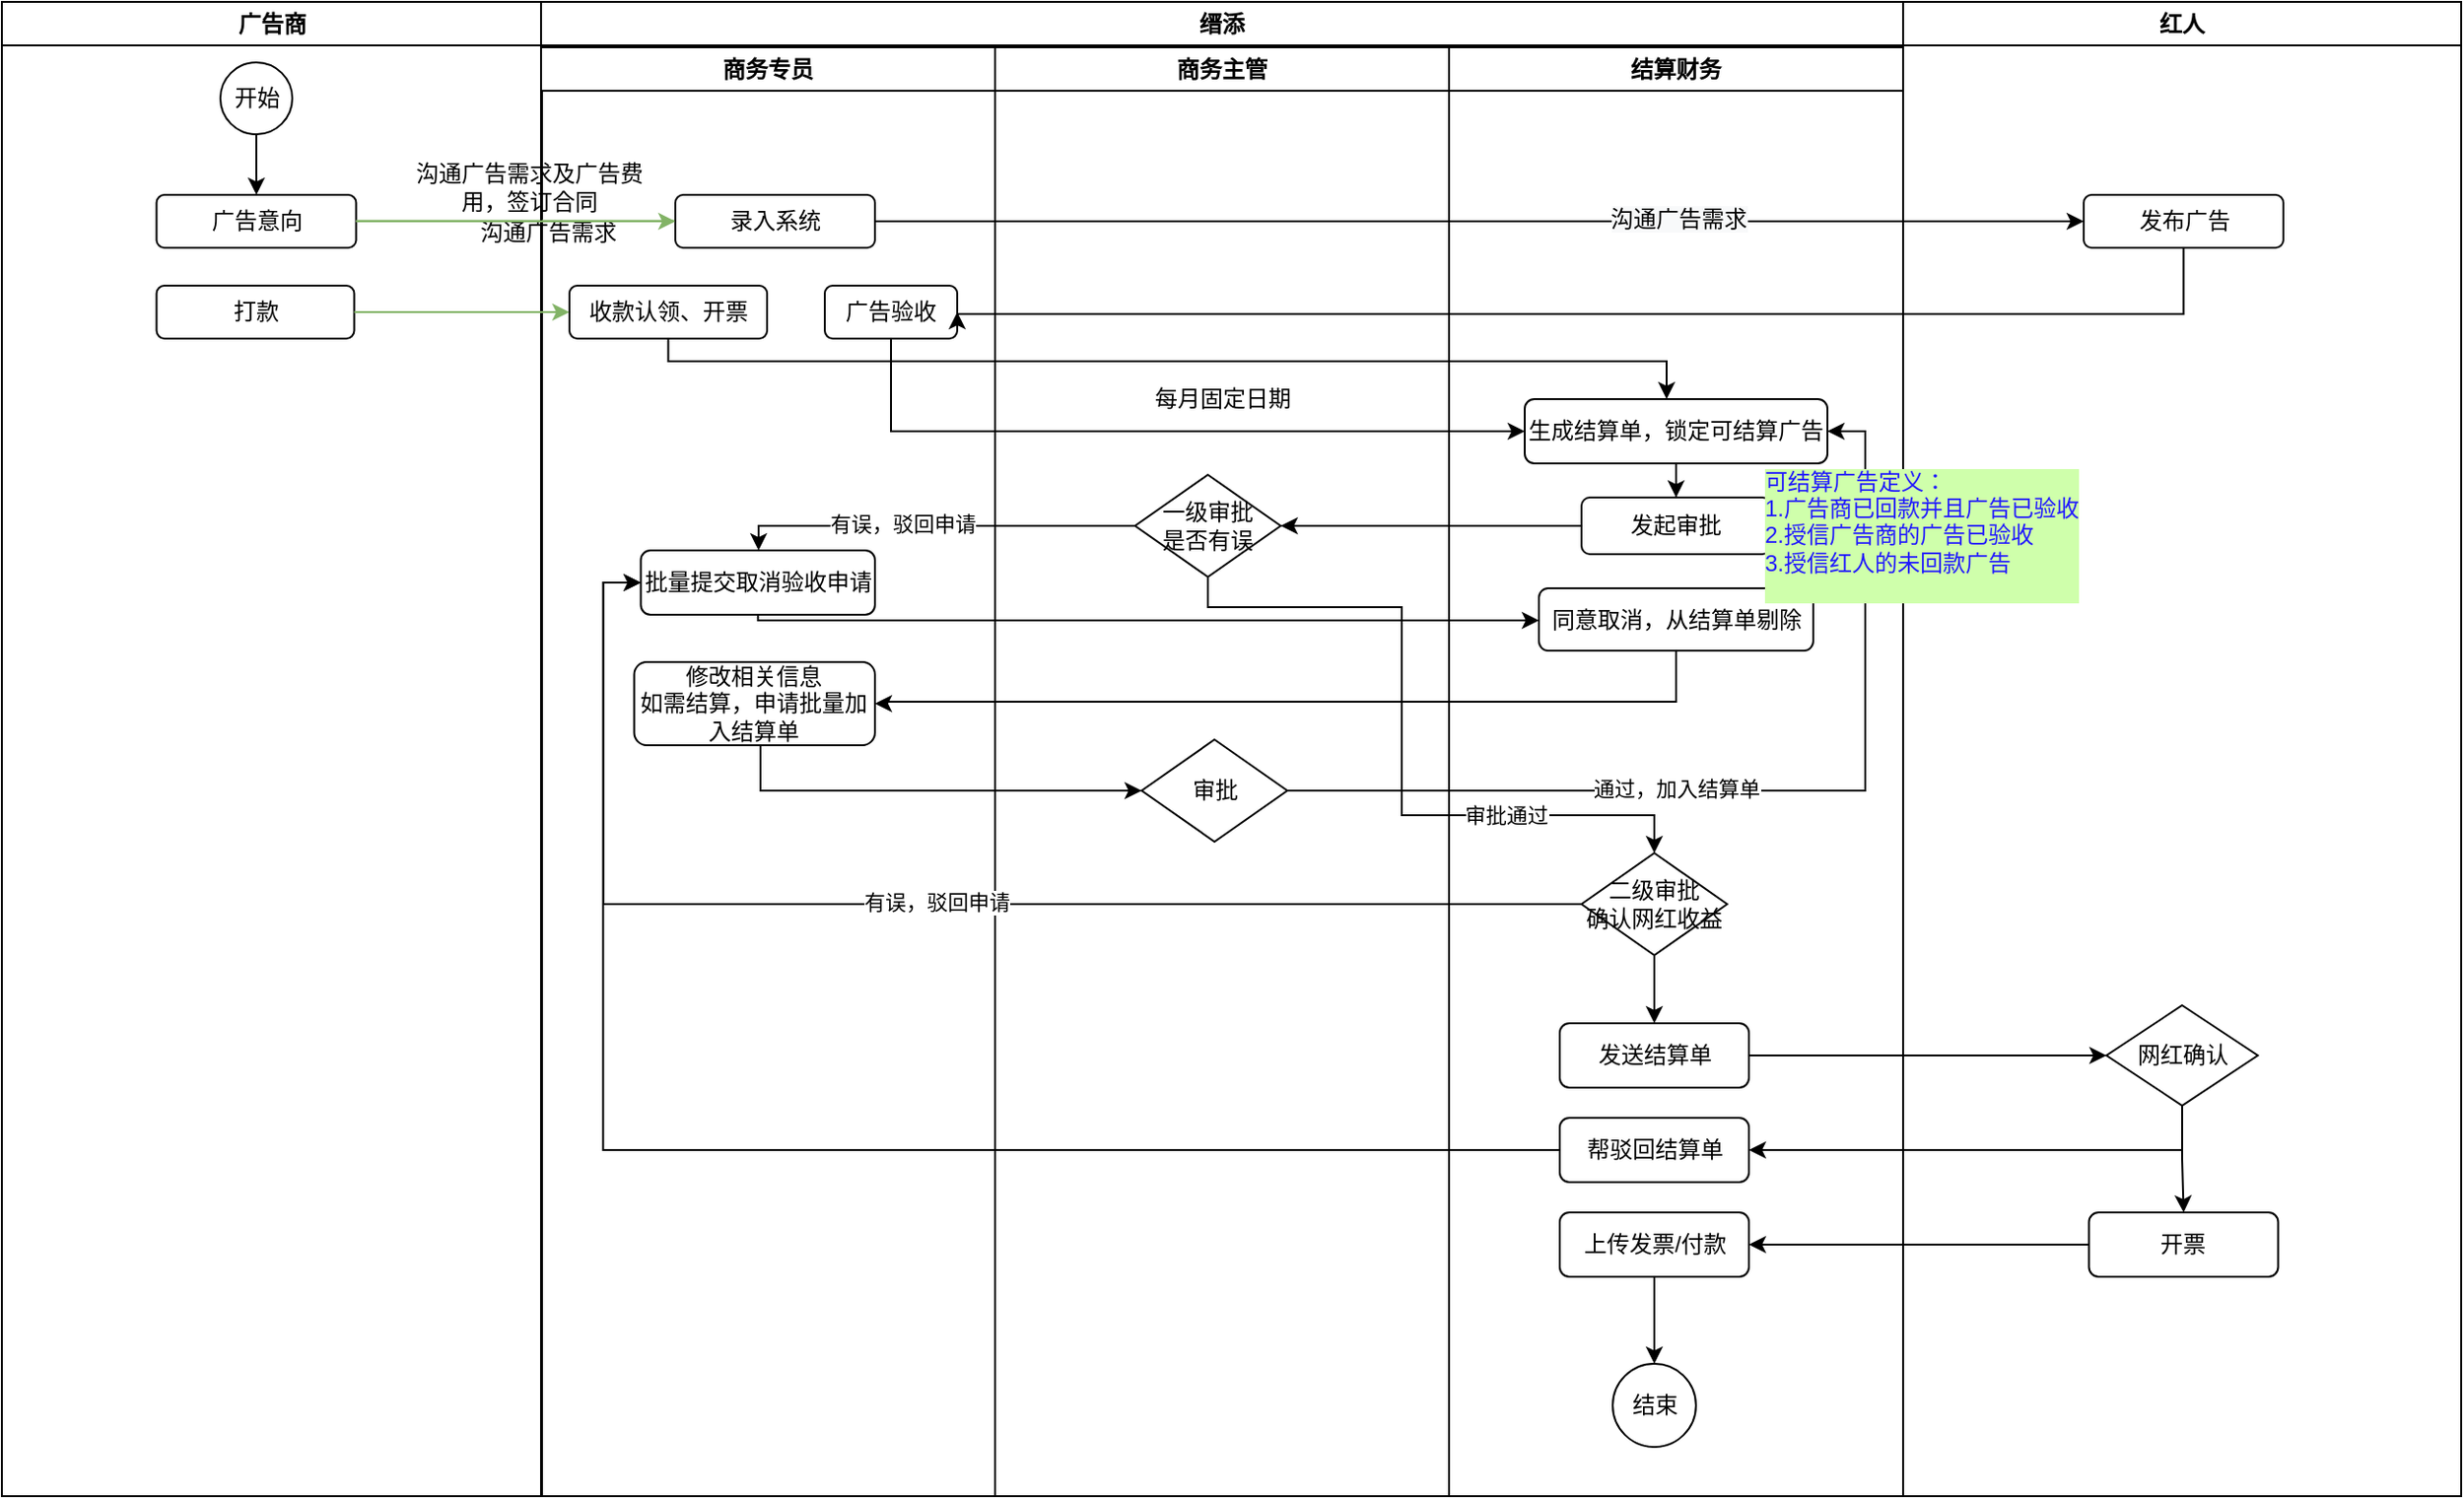 <mxfile version="15.2.5" type="github">
  <diagram name="Page-1" id="e7e014a7-5840-1c2e-5031-d8a46d1fe8dd">
    <mxGraphModel dx="1635" dy="866" grid="1" gridSize="10" guides="1" tooltips="1" connect="1" arrows="1" fold="1" page="1" pageScale="1" pageWidth="1169" pageHeight="826" background="none" math="0" shadow="0">
      <root>
        <mxCell id="0" />
        <mxCell id="1" parent="0" />
        <mxCell id="2" value="广告商" style="swimlane;whiteSpace=wrap" parent="1" vertex="1">
          <mxGeometry x="20" y="20" width="285.5" height="790" as="geometry" />
        </mxCell>
        <mxCell id="EuBQ1Uk0UbVm1_WswHTq-43" style="edgeStyle=orthogonalEdgeStyle;rounded=0;orthogonalLoop=1;jettySize=auto;html=1;" parent="2" source="EuBQ1Uk0UbVm1_WswHTq-41" target="EuBQ1Uk0UbVm1_WswHTq-42" edge="1">
          <mxGeometry relative="1" as="geometry" />
        </mxCell>
        <mxCell id="EuBQ1Uk0UbVm1_WswHTq-41" value="开始" style="ellipse;whiteSpace=wrap;html=1;aspect=fixed;" parent="2" vertex="1">
          <mxGeometry x="115.5" y="32" width="38" height="38" as="geometry" />
        </mxCell>
        <mxCell id="EuBQ1Uk0UbVm1_WswHTq-42" value="广告意向" style="rounded=1;whiteSpace=wrap;html=1;" parent="2" vertex="1">
          <mxGeometry x="81.75" y="102" width="105.5" height="28" as="geometry" />
        </mxCell>
        <mxCell id="EuBQ1Uk0UbVm1_WswHTq-55" value="打款" style="rounded=1;whiteSpace=wrap;html=1;" parent="2" vertex="1">
          <mxGeometry x="81.75" y="150" width="104.5" height="28" as="geometry" />
        </mxCell>
        <mxCell id="EuBQ1Uk0UbVm1_WswHTq-70" style="edgeStyle=orthogonalEdgeStyle;rounded=0;orthogonalLoop=1;jettySize=auto;html=1;fillColor=#d5e8d4;strokeColor=#82b366;" parent="2" edge="1">
          <mxGeometry relative="1" as="geometry">
            <mxPoint x="187.25" y="115.71" as="sourcePoint" />
            <mxPoint x="380.5" y="115.71" as="targetPoint" />
          </mxGeometry>
        </mxCell>
        <mxCell id="3" value="缙添" style="swimlane;whiteSpace=wrap;swimlaneLine=1;" parent="1" vertex="1">
          <mxGeometry x="305" y="20" width="720" height="790" as="geometry">
            <mxRectangle x="444.5" y="128" width="60" height="23" as="alternateBounds" />
          </mxGeometry>
        </mxCell>
        <mxCell id="EuBQ1Uk0UbVm1_WswHTq-48" value="沟通广告需求及广告费用，签订合同" style="text;html=1;strokeColor=none;fillColor=none;align=center;verticalAlign=middle;whiteSpace=wrap;rounded=0;" parent="3" vertex="1">
          <mxGeometry x="-74.5" y="82" width="135.5" height="32" as="geometry" />
        </mxCell>
        <mxCell id="eJH0rVVVb4Bd_16MOeba-6" value="商务专员" style="swimlane;whiteSpace=wrap;sketch=0;rounded=0;shadow=0;startSize=23;" vertex="1" parent="3">
          <mxGeometry y="24" width="240" height="766" as="geometry" />
        </mxCell>
        <mxCell id="eJH0rVVVb4Bd_16MOeba-8" value="沟通广告需求" style="text;html=1;strokeColor=none;fillColor=none;align=center;verticalAlign=middle;whiteSpace=wrap;rounded=0;" vertex="1" parent="eJH0rVVVb4Bd_16MOeba-6">
          <mxGeometry x="-64.5" y="82" width="135.5" height="32" as="geometry" />
        </mxCell>
        <mxCell id="EuBQ1Uk0UbVm1_WswHTq-52" value="广告验收" style="rounded=1;whiteSpace=wrap;html=1;" parent="eJH0rVVVb4Bd_16MOeba-6" vertex="1">
          <mxGeometry x="150" y="126" width="70" height="28" as="geometry" />
        </mxCell>
        <mxCell id="EuBQ1Uk0UbVm1_WswHTq-57" value="收款认领、开票" style="rounded=1;whiteSpace=wrap;html=1;" parent="eJH0rVVVb4Bd_16MOeba-6" vertex="1">
          <mxGeometry x="15" y="126" width="104.5" height="28" as="geometry" />
        </mxCell>
        <mxCell id="EuBQ1Uk0UbVm1_WswHTq-44" value="录入系统" style="rounded=1;whiteSpace=wrap;html=1;" parent="eJH0rVVVb4Bd_16MOeba-6" vertex="1">
          <mxGeometry x="71" y="78" width="105.5" height="28" as="geometry" />
        </mxCell>
        <mxCell id="eJH0rVVVb4Bd_16MOeba-38" value="批量提交取消验收申请" style="rounded=1;whiteSpace=wrap;html=1;" vertex="1" parent="eJH0rVVVb4Bd_16MOeba-6">
          <mxGeometry x="52.75" y="266" width="123.75" height="34" as="geometry" />
        </mxCell>
        <mxCell id="eJH0rVVVb4Bd_16MOeba-42" value="修改相关信息&lt;br&gt;如需结算，申请批量加入结算单" style="rounded=1;whiteSpace=wrap;html=1;labelBackgroundColor=none;fontColor=default;align=center;" vertex="1" parent="eJH0rVVVb4Bd_16MOeba-6">
          <mxGeometry x="49.25" y="325" width="127.25" height="44" as="geometry" />
        </mxCell>
        <mxCell id="eJH0rVVVb4Bd_16MOeba-11" value="商务主管" style="swimlane;whiteSpace=wrap;sketch=0;rounded=0;shadow=0;" vertex="1" parent="3">
          <mxGeometry x="240" y="24" width="240" height="766" as="geometry" />
        </mxCell>
        <mxCell id="eJH0rVVVb4Bd_16MOeba-28" value="每月固定日期" style="text;html=1;strokeColor=none;fillColor=none;align=center;verticalAlign=middle;whiteSpace=wrap;rounded=0;" vertex="1" parent="eJH0rVVVb4Bd_16MOeba-11">
          <mxGeometry x="77.5" y="176" width="85" height="20" as="geometry" />
        </mxCell>
        <mxCell id="eJH0rVVVb4Bd_16MOeba-36" value="一级审批&lt;br&gt;是否有误" style="rhombus;whiteSpace=wrap;html=1;labelBackgroundColor=none;fontColor=default;align=center;" vertex="1" parent="eJH0rVVVb4Bd_16MOeba-11">
          <mxGeometry x="74" y="226" width="77" height="54" as="geometry" />
        </mxCell>
        <mxCell id="eJH0rVVVb4Bd_16MOeba-48" value="审批" style="rhombus;whiteSpace=wrap;html=1;labelBackgroundColor=none;fontColor=default;align=center;" vertex="1" parent="eJH0rVVVb4Bd_16MOeba-11">
          <mxGeometry x="77.5" y="366" width="77" height="54" as="geometry" />
        </mxCell>
        <mxCell id="eJH0rVVVb4Bd_16MOeba-15" value="结算财务" style="swimlane;whiteSpace=wrap;sketch=0;rounded=0;shadow=0;" vertex="1" parent="3">
          <mxGeometry x="480" y="24" width="240" height="766" as="geometry" />
        </mxCell>
        <mxCell id="eJH0rVVVb4Bd_16MOeba-56" style="edgeStyle=orthogonalEdgeStyle;rounded=0;orthogonalLoop=1;jettySize=auto;html=1;fontColor=default;" edge="1" parent="eJH0rVVVb4Bd_16MOeba-15" source="eJH0rVVVb4Bd_16MOeba-25" target="eJH0rVVVb4Bd_16MOeba-55">
          <mxGeometry relative="1" as="geometry" />
        </mxCell>
        <mxCell id="eJH0rVVVb4Bd_16MOeba-25" value="生成结算单，锁定可结算广告" style="rounded=1;whiteSpace=wrap;html=1;" vertex="1" parent="eJH0rVVVb4Bd_16MOeba-15">
          <mxGeometry x="40" y="186" width="160" height="34" as="geometry" />
        </mxCell>
        <mxCell id="eJH0rVVVb4Bd_16MOeba-40" value="同意取消，从结算单剔除" style="rounded=1;whiteSpace=wrap;html=1;" vertex="1" parent="eJH0rVVVb4Bd_16MOeba-15">
          <mxGeometry x="47.5" y="286" width="145" height="33" as="geometry" />
        </mxCell>
        <mxCell id="eJH0rVVVb4Bd_16MOeba-55" value="发起审批" style="rounded=1;whiteSpace=wrap;html=1;" vertex="1" parent="eJH0rVVVb4Bd_16MOeba-15">
          <mxGeometry x="70" y="238" width="100" height="30" as="geometry" />
        </mxCell>
        <mxCell id="eJH0rVVVb4Bd_16MOeba-65" style="edgeStyle=orthogonalEdgeStyle;rounded=0;orthogonalLoop=1;jettySize=auto;html=1;entryX=0.5;entryY=0;entryDx=0;entryDy=0;fontColor=default;" edge="1" parent="eJH0rVVVb4Bd_16MOeba-15" source="eJH0rVVVb4Bd_16MOeba-59" target="eJH0rVVVb4Bd_16MOeba-64">
          <mxGeometry relative="1" as="geometry" />
        </mxCell>
        <mxCell id="eJH0rVVVb4Bd_16MOeba-59" value="二级审批&lt;br&gt;确认网红收益" style="rhombus;whiteSpace=wrap;html=1;labelBackgroundColor=none;fontColor=default;align=center;" vertex="1" parent="eJH0rVVVb4Bd_16MOeba-15">
          <mxGeometry x="70" y="426" width="77" height="54" as="geometry" />
        </mxCell>
        <mxCell id="eJH0rVVVb4Bd_16MOeba-64" value="发送结算单" style="rounded=1;whiteSpace=wrap;html=1;labelBackgroundColor=none;fontColor=default;align=center;" vertex="1" parent="eJH0rVVVb4Bd_16MOeba-15">
          <mxGeometry x="58.5" y="516" width="100" height="34" as="geometry" />
        </mxCell>
        <mxCell id="eJH0rVVVb4Bd_16MOeba-69" value="帮驳回结算单" style="rounded=1;whiteSpace=wrap;html=1;labelBackgroundColor=none;fontColor=default;align=center;" vertex="1" parent="eJH0rVVVb4Bd_16MOeba-15">
          <mxGeometry x="58.5" y="566" width="100" height="34" as="geometry" />
        </mxCell>
        <mxCell id="EuBQ1Uk0UbVm1_WswHTq-65" value="结束" style="ellipse;whiteSpace=wrap;html=1;aspect=fixed;" parent="eJH0rVVVb4Bd_16MOeba-15" vertex="1">
          <mxGeometry x="86.5" y="696" width="44" height="44" as="geometry" />
        </mxCell>
        <mxCell id="eJH0rVVVb4Bd_16MOeba-77" style="edgeStyle=orthogonalEdgeStyle;rounded=0;orthogonalLoop=1;jettySize=auto;html=1;fontColor=default;" edge="1" parent="eJH0rVVVb4Bd_16MOeba-15" source="eJH0rVVVb4Bd_16MOeba-75" target="EuBQ1Uk0UbVm1_WswHTq-65">
          <mxGeometry relative="1" as="geometry" />
        </mxCell>
        <mxCell id="eJH0rVVVb4Bd_16MOeba-75" value="上传发票/付款" style="rounded=1;whiteSpace=wrap;html=1;labelBackgroundColor=none;fontColor=default;align=center;" vertex="1" parent="eJH0rVVVb4Bd_16MOeba-15">
          <mxGeometry x="58.5" y="616" width="100" height="34" as="geometry" />
        </mxCell>
        <mxCell id="eJH0rVVVb4Bd_16MOeba-26" style="edgeStyle=orthogonalEdgeStyle;rounded=0;orthogonalLoop=1;jettySize=auto;html=1;" edge="1" parent="3" source="EuBQ1Uk0UbVm1_WswHTq-57" target="eJH0rVVVb4Bd_16MOeba-25">
          <mxGeometry relative="1" as="geometry">
            <Array as="points">
              <mxPoint x="67" y="190" />
              <mxPoint x="595" y="190" />
            </Array>
          </mxGeometry>
        </mxCell>
        <mxCell id="eJH0rVVVb4Bd_16MOeba-30" style="edgeStyle=orthogonalEdgeStyle;rounded=0;orthogonalLoop=1;jettySize=auto;html=1;entryX=0;entryY=0.5;entryDx=0;entryDy=0;" edge="1" parent="3" source="EuBQ1Uk0UbVm1_WswHTq-52" target="eJH0rVVVb4Bd_16MOeba-25">
          <mxGeometry relative="1" as="geometry">
            <Array as="points">
              <mxPoint x="185" y="227" />
            </Array>
          </mxGeometry>
        </mxCell>
        <mxCell id="eJH0rVVVb4Bd_16MOeba-39" style="edgeStyle=orthogonalEdgeStyle;rounded=0;orthogonalLoop=1;jettySize=auto;html=1;fontColor=default;" edge="1" parent="3" source="eJH0rVVVb4Bd_16MOeba-36" target="eJH0rVVVb4Bd_16MOeba-38">
          <mxGeometry relative="1" as="geometry">
            <Array as="points">
              <mxPoint x="115" y="277" />
            </Array>
          </mxGeometry>
        </mxCell>
        <mxCell id="eJH0rVVVb4Bd_16MOeba-54" value="有误，驳回申请" style="edgeLabel;html=1;align=center;verticalAlign=middle;resizable=0;points=[];fontColor=default;" vertex="1" connectable="0" parent="eJH0rVVVb4Bd_16MOeba-39">
          <mxGeometry x="0.166" y="-1" relative="1" as="geometry">
            <mxPoint as="offset" />
          </mxGeometry>
        </mxCell>
        <mxCell id="eJH0rVVVb4Bd_16MOeba-41" style="edgeStyle=orthogonalEdgeStyle;rounded=0;orthogonalLoop=1;jettySize=auto;html=1;entryX=0;entryY=0.5;entryDx=0;entryDy=0;fontColor=default;" edge="1" parent="3" source="eJH0rVVVb4Bd_16MOeba-38" target="eJH0rVVVb4Bd_16MOeba-40">
          <mxGeometry relative="1" as="geometry">
            <Array as="points">
              <mxPoint x="115" y="327" />
              <mxPoint x="528" y="327" />
            </Array>
          </mxGeometry>
        </mxCell>
        <mxCell id="eJH0rVVVb4Bd_16MOeba-43" style="edgeStyle=orthogonalEdgeStyle;rounded=0;orthogonalLoop=1;jettySize=auto;html=1;entryX=1;entryY=0.5;entryDx=0;entryDy=0;fontColor=default;" edge="1" parent="3" source="eJH0rVVVb4Bd_16MOeba-40" target="eJH0rVVVb4Bd_16MOeba-42">
          <mxGeometry relative="1" as="geometry">
            <Array as="points">
              <mxPoint x="600" y="370" />
              <mxPoint x="180" y="370" />
            </Array>
          </mxGeometry>
        </mxCell>
        <mxCell id="eJH0rVVVb4Bd_16MOeba-49" style="edgeStyle=orthogonalEdgeStyle;rounded=0;orthogonalLoop=1;jettySize=auto;html=1;entryX=1;entryY=0.5;entryDx=0;entryDy=0;fontColor=default;" edge="1" parent="3" source="eJH0rVVVb4Bd_16MOeba-48" target="eJH0rVVVb4Bd_16MOeba-25">
          <mxGeometry relative="1" as="geometry" />
        </mxCell>
        <mxCell id="eJH0rVVVb4Bd_16MOeba-50" value="通过，加入结算单" style="edgeLabel;html=1;align=center;verticalAlign=middle;resizable=0;points=[];fontColor=default;" vertex="1" connectable="0" parent="eJH0rVVVb4Bd_16MOeba-49">
          <mxGeometry x="-0.202" y="1" relative="1" as="geometry">
            <mxPoint as="offset" />
          </mxGeometry>
        </mxCell>
        <mxCell id="eJH0rVVVb4Bd_16MOeba-51" style="edgeStyle=orthogonalEdgeStyle;rounded=0;orthogonalLoop=1;jettySize=auto;html=1;fontColor=default;" edge="1" parent="3" source="eJH0rVVVb4Bd_16MOeba-42" target="eJH0rVVVb4Bd_16MOeba-48">
          <mxGeometry relative="1" as="geometry">
            <Array as="points">
              <mxPoint x="116" y="417" />
            </Array>
          </mxGeometry>
        </mxCell>
        <mxCell id="eJH0rVVVb4Bd_16MOeba-57" style="edgeStyle=orthogonalEdgeStyle;rounded=0;orthogonalLoop=1;jettySize=auto;html=1;fontColor=default;" edge="1" parent="3" source="eJH0rVVVb4Bd_16MOeba-55" target="eJH0rVVVb4Bd_16MOeba-36">
          <mxGeometry relative="1" as="geometry" />
        </mxCell>
        <mxCell id="eJH0rVVVb4Bd_16MOeba-60" value="" style="edgeStyle=orthogonalEdgeStyle;rounded=0;orthogonalLoop=1;jettySize=auto;html=1;fontColor=default;" edge="1" parent="3" source="eJH0rVVVb4Bd_16MOeba-36" target="eJH0rVVVb4Bd_16MOeba-59">
          <mxGeometry relative="1" as="geometry">
            <Array as="points">
              <mxPoint x="353" y="320" />
              <mxPoint x="455" y="320" />
              <mxPoint x="455" y="430" />
            </Array>
          </mxGeometry>
        </mxCell>
        <mxCell id="eJH0rVVVb4Bd_16MOeba-61" value="审批通过" style="edgeLabel;html=1;align=center;verticalAlign=middle;resizable=0;points=[];fontColor=default;" vertex="1" connectable="0" parent="eJH0rVVVb4Bd_16MOeba-60">
          <mxGeometry x="0.481" relative="1" as="geometry">
            <mxPoint as="offset" />
          </mxGeometry>
        </mxCell>
        <mxCell id="eJH0rVVVb4Bd_16MOeba-62" style="edgeStyle=orthogonalEdgeStyle;rounded=0;orthogonalLoop=1;jettySize=auto;html=1;entryX=0;entryY=0.5;entryDx=0;entryDy=0;fontColor=default;" edge="1" parent="3" source="eJH0rVVVb4Bd_16MOeba-59" target="eJH0rVVVb4Bd_16MOeba-38">
          <mxGeometry relative="1" as="geometry">
            <Array as="points">
              <mxPoint x="33" y="477" />
              <mxPoint x="33" y="307" />
            </Array>
          </mxGeometry>
        </mxCell>
        <mxCell id="eJH0rVVVb4Bd_16MOeba-63" value="有误，驳回申请" style="edgeLabel;html=1;align=center;verticalAlign=middle;resizable=0;points=[];fontColor=default;" vertex="1" connectable="0" parent="eJH0rVVVb4Bd_16MOeba-62">
          <mxGeometry x="-0.035" y="-1" relative="1" as="geometry">
            <mxPoint as="offset" />
          </mxGeometry>
        </mxCell>
        <mxCell id="eJH0rVVVb4Bd_16MOeba-71" style="edgeStyle=orthogonalEdgeStyle;rounded=0;orthogonalLoop=1;jettySize=auto;html=1;entryX=0;entryY=0.5;entryDx=0;entryDy=0;fontColor=default;" edge="1" parent="3" source="eJH0rVVVb4Bd_16MOeba-69" target="eJH0rVVVb4Bd_16MOeba-38">
          <mxGeometry relative="1" as="geometry" />
        </mxCell>
        <mxCell id="4" value="红人" style="swimlane;whiteSpace=wrap;sketch=0;rounded=0;shadow=0;" parent="1" vertex="1">
          <mxGeometry x="1025" y="20" width="295" height="790" as="geometry" />
        </mxCell>
        <mxCell id="EuBQ1Uk0UbVm1_WswHTq-46" value="发布广告" style="rounded=1;whiteSpace=wrap;html=1;" parent="4" vertex="1">
          <mxGeometry x="95.5" y="102" width="105.5" height="28" as="geometry" />
        </mxCell>
        <mxCell id="eJH0rVVVb4Bd_16MOeba-35" value="&lt;div&gt;&lt;span style=&quot;font-size: 12px&quot;&gt;可结算广告定义：&lt;br&gt;1.广告商已回款并且广告已验收&lt;/span&gt;&lt;/div&gt;&lt;div&gt;&lt;span style=&quot;font-size: 12px&quot;&gt;2.授信广告商的广告已验收&lt;/span&gt;&lt;/div&gt;&lt;div&gt;&lt;span style=&quot;font-size: 12px&quot;&gt;3.授信红人的未回款广告&lt;/span&gt;&lt;/div&gt;&lt;div&gt;&lt;br&gt;&lt;/div&gt;" style="text;html=1;strokeColor=none;fillColor=none;align=left;verticalAlign=middle;whiteSpace=wrap;rounded=0;fontColor=#2119FF;labelBackgroundColor=#CFFFAB;" vertex="1" parent="4">
          <mxGeometry x="-75" y="250" width="185" height="64" as="geometry" />
        </mxCell>
        <mxCell id="eJH0rVVVb4Bd_16MOeba-74" style="edgeStyle=orthogonalEdgeStyle;rounded=0;orthogonalLoop=1;jettySize=auto;html=1;fontColor=default;" edge="1" parent="4" source="eJH0rVVVb4Bd_16MOeba-68" target="eJH0rVVVb4Bd_16MOeba-73">
          <mxGeometry relative="1" as="geometry" />
        </mxCell>
        <mxCell id="eJH0rVVVb4Bd_16MOeba-68" value="网红确认" style="rhombus;whiteSpace=wrap;html=1;labelBackgroundColor=none;fontColor=default;align=center;" vertex="1" parent="4">
          <mxGeometry x="107.5" y="530.5" width="80" height="53" as="geometry" />
        </mxCell>
        <mxCell id="eJH0rVVVb4Bd_16MOeba-73" value="开票" style="rounded=1;whiteSpace=wrap;html=1;labelBackgroundColor=none;fontColor=default;align=center;" vertex="1" parent="4">
          <mxGeometry x="98.25" y="640" width="100" height="34" as="geometry" />
        </mxCell>
        <mxCell id="EuBQ1Uk0UbVm1_WswHTq-45" style="edgeStyle=orthogonalEdgeStyle;rounded=0;orthogonalLoop=1;jettySize=auto;html=1;fillColor=#d5e8d4;strokeColor=#82b366;" parent="1" source="EuBQ1Uk0UbVm1_WswHTq-42" target="EuBQ1Uk0UbVm1_WswHTq-44" edge="1">
          <mxGeometry relative="1" as="geometry" />
        </mxCell>
        <mxCell id="EuBQ1Uk0UbVm1_WswHTq-47" style="edgeStyle=orthogonalEdgeStyle;rounded=0;orthogonalLoop=1;jettySize=auto;html=1;entryX=0;entryY=0.5;entryDx=0;entryDy=0;" parent="1" source="EuBQ1Uk0UbVm1_WswHTq-44" target="EuBQ1Uk0UbVm1_WswHTq-46" edge="1">
          <mxGeometry relative="1" as="geometry" />
        </mxCell>
        <mxCell id="eJH0rVVVb4Bd_16MOeba-52" value="Text" style="edgeLabel;html=1;align=center;verticalAlign=middle;resizable=0;points=[];fontColor=default;" vertex="1" connectable="0" parent="EuBQ1Uk0UbVm1_WswHTq-47">
          <mxGeometry x="0.309" y="1" relative="1" as="geometry">
            <mxPoint as="offset" />
          </mxGeometry>
        </mxCell>
        <mxCell id="eJH0rVVVb4Bd_16MOeba-53" value="&lt;span style=&quot;font-size: 12px ; background-color: rgb(248 , 249 , 250)&quot;&gt;沟通广告需求&lt;/span&gt;" style="edgeLabel;html=1;align=center;verticalAlign=middle;resizable=0;points=[];fontColor=default;" vertex="1" connectable="0" parent="EuBQ1Uk0UbVm1_WswHTq-47">
          <mxGeometry x="0.327" y="1" relative="1" as="geometry">
            <mxPoint as="offset" />
          </mxGeometry>
        </mxCell>
        <mxCell id="EuBQ1Uk0UbVm1_WswHTq-58" style="edgeStyle=orthogonalEdgeStyle;rounded=0;orthogonalLoop=1;jettySize=auto;html=1;entryX=0;entryY=0.5;entryDx=0;entryDy=0;fillColor=#d5e8d4;strokeColor=#82b366;" parent="1" source="EuBQ1Uk0UbVm1_WswHTq-55" target="EuBQ1Uk0UbVm1_WswHTq-57" edge="1">
          <mxGeometry relative="1" as="geometry" />
        </mxCell>
        <mxCell id="eJH0rVVVb4Bd_16MOeba-21" style="edgeStyle=orthogonalEdgeStyle;rounded=0;orthogonalLoop=1;jettySize=auto;html=1;entryX=1;entryY=0.5;entryDx=0;entryDy=0;" edge="1" parent="1" source="EuBQ1Uk0UbVm1_WswHTq-46" target="EuBQ1Uk0UbVm1_WswHTq-52">
          <mxGeometry relative="1" as="geometry">
            <Array as="points">
              <mxPoint x="1173" y="185" />
            </Array>
          </mxGeometry>
        </mxCell>
        <mxCell id="eJH0rVVVb4Bd_16MOeba-67" value="" style="edgeStyle=orthogonalEdgeStyle;rounded=0;orthogonalLoop=1;jettySize=auto;html=1;fontColor=default;" edge="1" parent="1" source="eJH0rVVVb4Bd_16MOeba-64" target="eJH0rVVVb4Bd_16MOeba-68">
          <mxGeometry relative="1" as="geometry">
            <mxPoint x="1106" y="577" as="targetPoint" />
          </mxGeometry>
        </mxCell>
        <mxCell id="eJH0rVVVb4Bd_16MOeba-72" style="edgeStyle=orthogonalEdgeStyle;rounded=0;orthogonalLoop=1;jettySize=auto;html=1;entryX=1;entryY=0.5;entryDx=0;entryDy=0;fontColor=default;" edge="1" parent="1" source="eJH0rVVVb4Bd_16MOeba-68" target="eJH0rVVVb4Bd_16MOeba-69">
          <mxGeometry relative="1" as="geometry">
            <Array as="points">
              <mxPoint x="1173" y="627" />
            </Array>
          </mxGeometry>
        </mxCell>
        <mxCell id="eJH0rVVVb4Bd_16MOeba-76" style="edgeStyle=orthogonalEdgeStyle;rounded=0;orthogonalLoop=1;jettySize=auto;html=1;fontColor=default;" edge="1" parent="1" source="eJH0rVVVb4Bd_16MOeba-73" target="eJH0rVVVb4Bd_16MOeba-75">
          <mxGeometry relative="1" as="geometry" />
        </mxCell>
      </root>
    </mxGraphModel>
  </diagram>
</mxfile>
